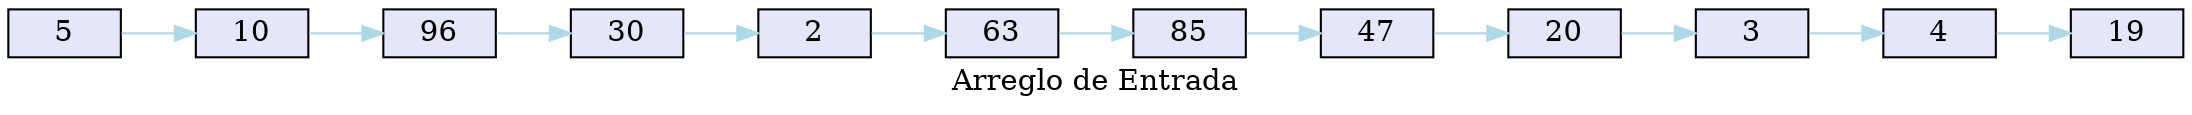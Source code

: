 digraph g{
 rankdir = LR;
 label="Arreglo de Entrada";
edge [color = lightblue, splines = ortho];
node [shape = record, style = filled, fillcolor=lavender, height = .1];
n0[label = "5"];
n0-> n1;
n1[label = "10"];
n1-> n2;
n2[label = "96"];
n2-> n3;
n3[label = "30"];
n3-> n4;
n4[label = "2"];
n4-> n5;
n5[label = "63"];
n5-> n6;
n6[label = "85"];
n6-> n7;
n7[label = "47"];
n7-> n8;
n8[label = "20"];
n8-> n9;
n9[label = "3"];
n9-> n10;
n10[label = "4"];
n10-> n11;
n11[label = "19"];
}
